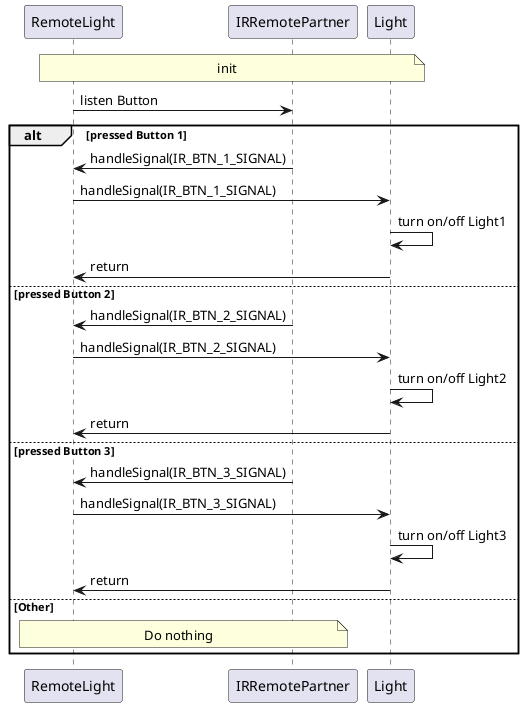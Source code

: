 @startuml
participant RemoteLight
participant IRRemotePartner
participant Light

note over RemoteLight, Light: init

RemoteLight -> IRRemotePartner: listen Button

alt pressed Button 1
    IRRemotePartner -> RemoteLight : handleSignal(IR_BTN_1_SIGNAL)
    RemoteLight -> Light : handleSignal(IR_BTN_1_SIGNAL)
    Light -> Light : turn on/off Light1
    Light -> RemoteLight : return
else pressed Button 2
    IRRemotePartner -> RemoteLight : handleSignal(IR_BTN_2_SIGNAL)
    RemoteLight -> Light : handleSignal(IR_BTN_2_SIGNAL)
    Light -> Light : turn on/off Light2
    Light -> RemoteLight : return
else pressed Button 3
    IRRemotePartner -> RemoteLight : handleSignal(IR_BTN_3_SIGNAL)
    RemoteLight -> Light : handleSignal(IR_BTN_3_SIGNAL)
    Light -> Light : turn on/off Light3
    Light -> RemoteLight : return
else Other
    note over RemoteLight, IRRemotePartner: Do nothing
end

@endpuml
